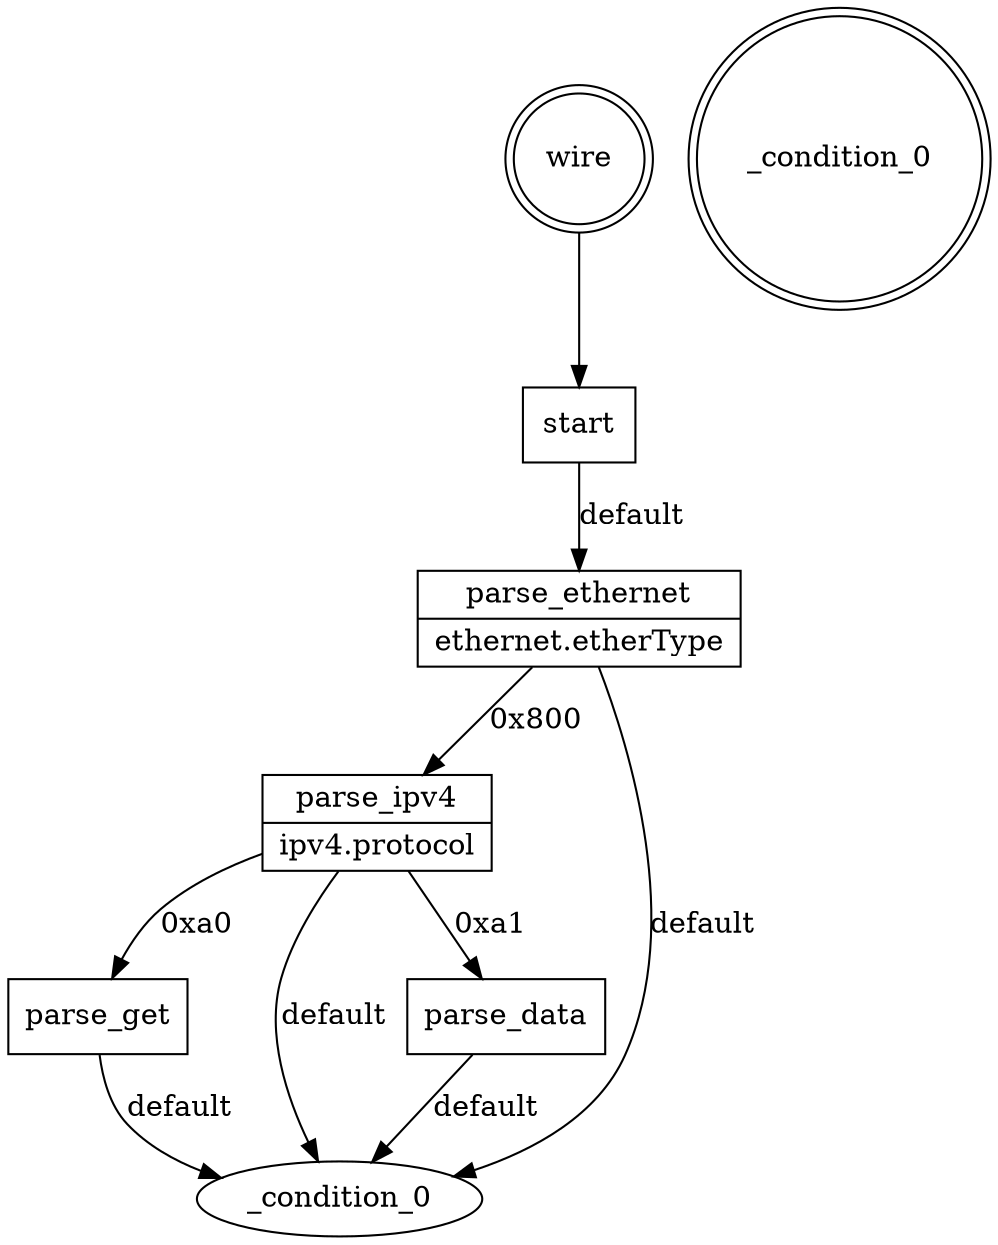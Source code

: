 digraph g {
   wire [shape=doublecircle];
   __table__condition_0 [label=_condition_0 shape=doublecircle];
   wire -> start
   start [shape=record label="{start}"];
   start -> parse_ethernet [label="default"];
   parse_ethernet [shape=record label="{parse_ethernet | {ethernet.etherType}}"];
   parse_ethernet -> parse_ipv4 [label="0x800"];
   parse_ipv4 [shape=record label="{parse_ipv4 | {ipv4.protocol}}"];
   parse_ipv4 -> parse_get [label="0xa0"];
   parse_get [shape=record label="{parse_get}"];
   parse_get -> _condition_0 [label="default"];
   parse_data [shape=record label="{parse_data}"];
   parse_data -> _condition_0 [label="default"];
   parse_ipv4 -> parse_data [label="0xa1"];
   parse_ipv4 -> _condition_0 [label="default"];
   parse_ethernet -> _condition_0 [label="default"];
}

